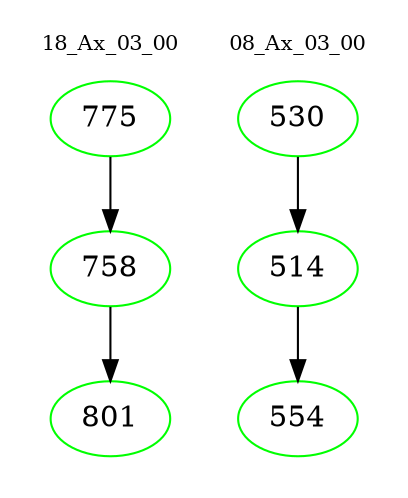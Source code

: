 digraph{
subgraph cluster_0 {
color = white
label = "18_Ax_03_00";
fontsize=10;
T0_775 [label="775", color="green"]
T0_775 -> T0_758 [color="black"]
T0_758 [label="758", color="green"]
T0_758 -> T0_801 [color="black"]
T0_801 [label="801", color="green"]
}
subgraph cluster_1 {
color = white
label = "08_Ax_03_00";
fontsize=10;
T1_530 [label="530", color="green"]
T1_530 -> T1_514 [color="black"]
T1_514 [label="514", color="green"]
T1_514 -> T1_554 [color="black"]
T1_554 [label="554", color="green"]
}
}
